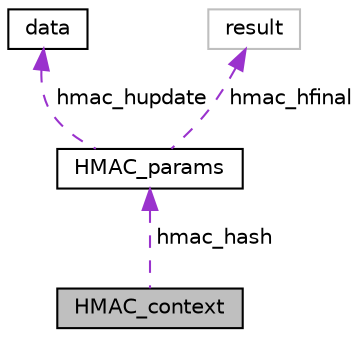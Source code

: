 digraph "HMAC_context"
{
  edge [fontname="Helvetica",fontsize="10",labelfontname="Helvetica",labelfontsize="10"];
  node [fontname="Helvetica",fontsize="10",shape=record];
  Node1 [label="HMAC_context",height=0.2,width=0.4,color="black", fillcolor="grey75", style="filled", fontcolor="black"];
  Node2 -> Node1 [dir="back",color="darkorchid3",fontsize="10",style="dashed",label=" hmac_hash" ,fontname="Helvetica"];
  Node2 [label="HMAC_params",height=0.2,width=0.4,color="black", fillcolor="white", style="filled",URL="$struct_h_m_a_c__params.html"];
  Node3 -> Node2 [dir="back",color="darkorchid3",fontsize="10",style="dashed",label=" hmac_hupdate" ,fontname="Helvetica"];
  Node3 [label="data",height=0.2,width=0.4,color="black", fillcolor="white", style="filled",URL="$structdata.html"];
  Node4 -> Node2 [dir="back",color="darkorchid3",fontsize="10",style="dashed",label=" hmac_hfinal" ,fontname="Helvetica"];
  Node4 [label="result",height=0.2,width=0.4,color="grey75", fillcolor="white", style="filled"];
}
